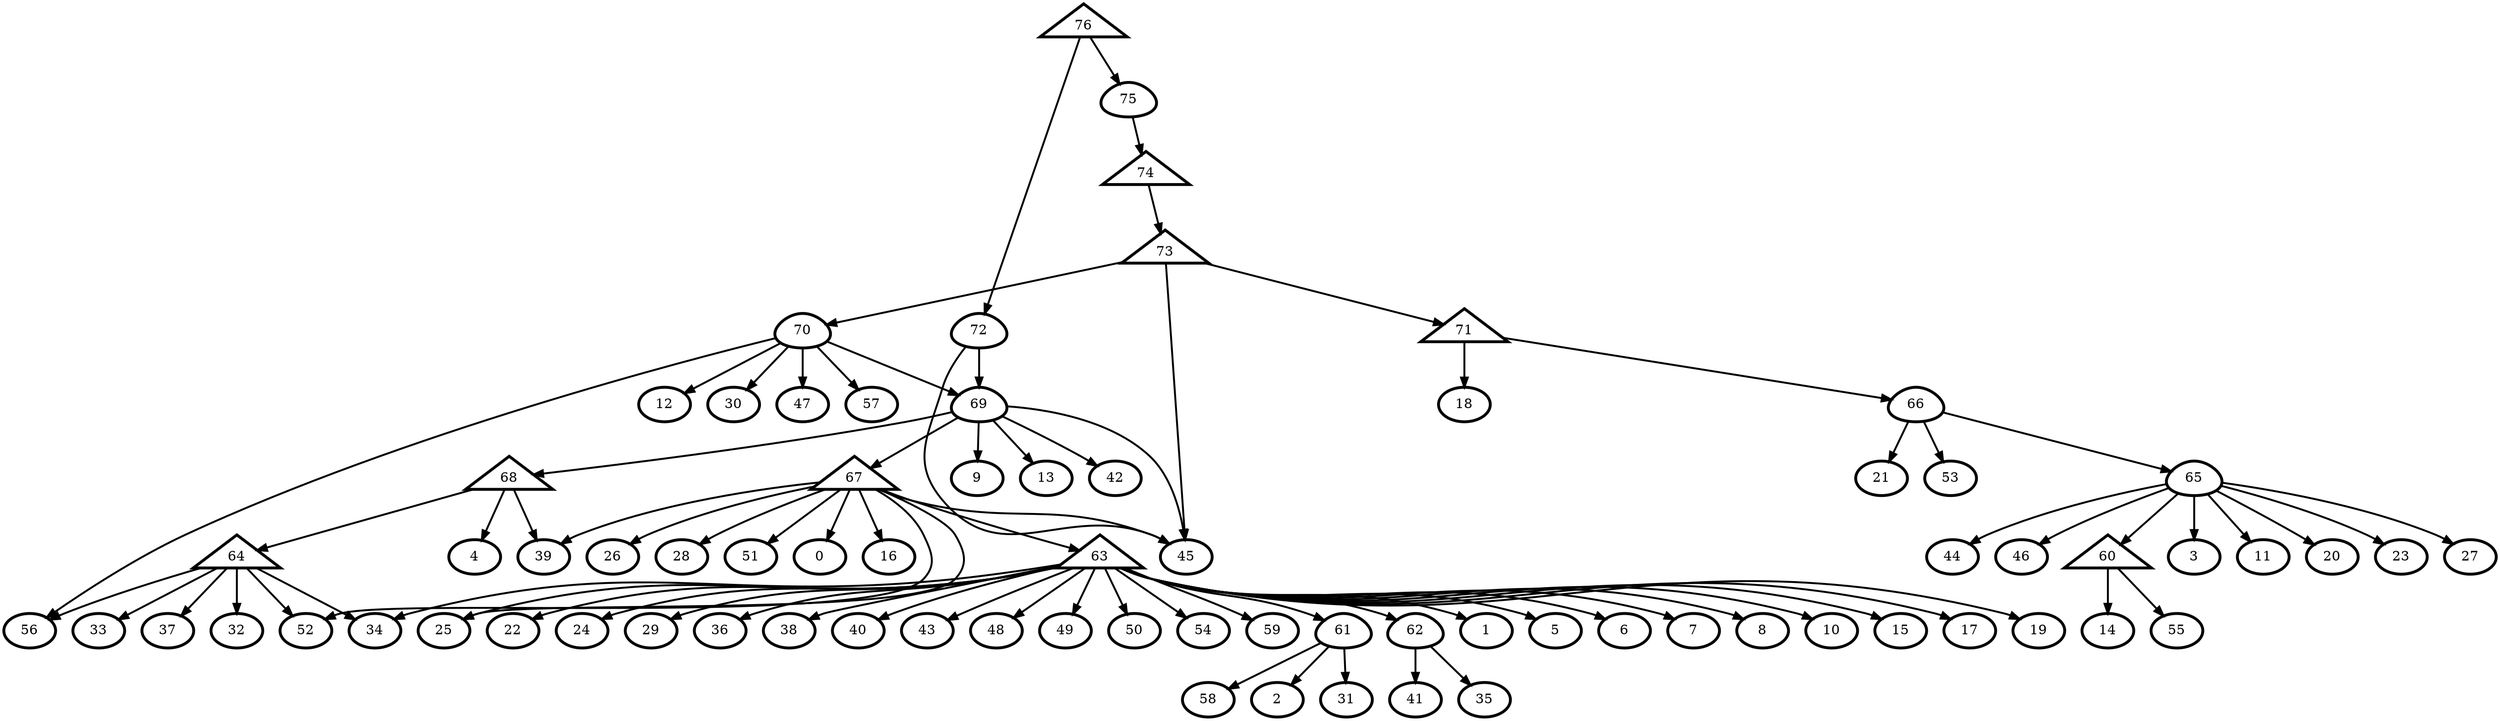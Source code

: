 digraph G {
    0 [penwidth=3,label="0"]
    1 [penwidth=3,label="1"]
    2 [penwidth=3,label="2"]
    3 [penwidth=3,label="3"]
    4 [penwidth=3,label="4"]
    5 [penwidth=3,label="5"]
    6 [penwidth=3,label="6"]
    7 [penwidth=3,label="7"]
    8 [penwidth=3,label="8"]
    9 [penwidth=3,label="9"]
    10 [penwidth=3,label="10"]
    11 [penwidth=3,label="11"]
    12 [penwidth=3,label="12"]
    13 [penwidth=3,label="13"]
    14 [penwidth=3,label="14"]
    15 [penwidth=3,label="15"]
    16 [penwidth=3,label="16"]
    17 [penwidth=3,label="17"]
    18 [penwidth=3,label="18"]
    19 [penwidth=3,label="19"]
    20 [penwidth=3,label="20"]
    21 [penwidth=3,label="21"]
    22 [penwidth=3,label="22"]
    23 [penwidth=3,label="23"]
    24 [penwidth=3,label="24"]
    25 [penwidth=3,label="25"]
    26 [penwidth=3,label="26"]
    27 [penwidth=3,label="27"]
    28 [penwidth=3,label="28"]
    29 [penwidth=3,label="29"]
    30 [penwidth=3,label="30"]
    31 [penwidth=3,label="31"]
    32 [penwidth=3,label="32"]
    33 [penwidth=3,label="33"]
    34 [penwidth=3,label="34"]
    35 [penwidth=3,label="35"]
    36 [penwidth=3,label="36"]
    37 [penwidth=3,label="37"]
    38 [penwidth=3,label="38"]
    39 [penwidth=3,label="39"]
    40 [penwidth=3,label="40"]
    41 [penwidth=3,label="41"]
    42 [penwidth=3,label="42"]
    43 [penwidth=3,label="43"]
    44 [penwidth=3,label="44"]
    45 [penwidth=3,label="45"]
    46 [penwidth=3,label="46"]
    47 [penwidth=3,label="47"]
    48 [penwidth=3,label="48"]
    49 [penwidth=3,label="49"]
    50 [penwidth=3,label="50"]
    51 [penwidth=3,label="51"]
    52 [penwidth=3,label="52"]
    53 [penwidth=3,label="53"]
    54 [penwidth=3,label="54"]
    55 [penwidth=3,label="55"]
    56 [penwidth=3,label="56"]
    57 [penwidth=3,label="57"]
    58 [penwidth=3,label="58"]
    59 [penwidth=3,label="59"]
    60 [penwidth=3,label="61",shape = "egg"]
    61 [penwidth=3,label="62",shape = "egg"]
    62 [penwidth=3,label="65",shape = "egg"]
    63 [penwidth=3,label="66",shape = "egg"]
    64 [penwidth=3,label="69",shape = "egg"]
    65 [penwidth=3,label="70",shape = "egg"]
    66 [penwidth=3,label="72",shape = "egg"]
    67 [penwidth=3,label="75",shape = "egg"]
    68 [penwidth=3,label="60",shape = "triangle"]
    69 [penwidth=3,label="63",shape = "triangle"]
    70 [penwidth=3,label="64",shape = "triangle"]
    71 [penwidth=3,label="67",shape = "triangle"]
    72 [penwidth=3,label="68",shape = "triangle"]
    73 [penwidth=3,label="71",shape = "triangle"]
    74 [penwidth=3,label="73",shape = "triangle"]
    75 [penwidth=3,label="74",shape = "triangle"]
    76 [penwidth=3,label="76",shape = "triangle"]

    68 -> 14 [penwidth=2]
    68 -> 55 [penwidth=2]
    60 -> 58 [penwidth=2]
    60 -> 2 [penwidth=2]
    60 -> 31 [penwidth=2]
    61 -> 35 [penwidth=2]
    61 -> 41 [penwidth=2]
    69 -> 61 [penwidth=2]
    69 -> 29 [penwidth=2]
    69 -> 22 [penwidth=2]
    69 -> 38 [penwidth=2]
    69 -> 8 [penwidth=2]
    69 -> 19 [penwidth=2]
    69 -> 36 [penwidth=2]
    69 -> 15 [penwidth=2]
    69 -> 25 [penwidth=2]
    69 -> 60 [penwidth=2]
    69 -> 59 [penwidth=2]
    69 -> 7 [penwidth=2]
    69 -> 24 [penwidth=2]
    69 -> 50 [penwidth=2]
    69 -> 43 [penwidth=2]
    69 -> 40 [penwidth=2]
    69 -> 34 [penwidth=2]
    69 -> 5 [penwidth=2]
    69 -> 10 [penwidth=2]
    69 -> 6 [penwidth=2]
    69 -> 54 [penwidth=2]
    69 -> 1 [penwidth=2]
    69 -> 49 [penwidth=2]
    69 -> 48 [penwidth=2]
    69 -> 17 [penwidth=2]
    70 -> 52 [penwidth=2]
    70 -> 56 [penwidth=2]
    70 -> 34 [penwidth=2]
    70 -> 37 [penwidth=2]
    70 -> 33 [penwidth=2]
    70 -> 32 [penwidth=2]
    62 -> 27 [penwidth=2]
    62 -> 46 [penwidth=2]
    62 -> 20 [penwidth=2]
    62 -> 11 [penwidth=2]
    62 -> 68 [penwidth=2]
    62 -> 44 [penwidth=2]
    62 -> 3 [penwidth=2]
    62 -> 23 [penwidth=2]
    63 -> 21 [penwidth=2]
    63 -> 53 [penwidth=2]
    63 -> 62 [penwidth=2]
    71 -> 28 [penwidth=2]
    71 -> 26 [penwidth=2]
    71 -> 25 [penwidth=2]
    71 -> 0 [penwidth=2]
    71 -> 39 [penwidth=2]
    71 -> 69 [penwidth=2]
    71 -> 16 [penwidth=2]
    71 -> 51 [penwidth=2]
    71 -> 45 [penwidth=2]
    71 -> 52 [penwidth=2]
    72 -> 4 [penwidth=2]
    72 -> 70 [penwidth=2]
    72 -> 39 [penwidth=2]
    64 -> 71 [penwidth=2]
    64 -> 42 [penwidth=2]
    64 -> 72 [penwidth=2]
    64 -> 9 [penwidth=2]
    64 -> 13 [penwidth=2]
    64 -> 45 [penwidth=2]
    65 -> 12 [penwidth=2]
    65 -> 56 [penwidth=2]
    65 -> 30 [penwidth=2]
    65 -> 47 [penwidth=2]
    65 -> 57 [penwidth=2]
    65 -> 64 [penwidth=2]
    73 -> 18 [penwidth=2]
    73 -> 63 [penwidth=2]
    66 -> 64 [penwidth=2]
    66 -> 45 [penwidth=2]
    74 -> 45 [penwidth=2]
    74 -> 73 [penwidth=2]
    74 -> 65 [penwidth=2]
    75 -> 74 [penwidth=2]
    67 -> 75 [penwidth=2]
    76 -> 67 [penwidth=2]
    76 -> 66 [penwidth=2]
}